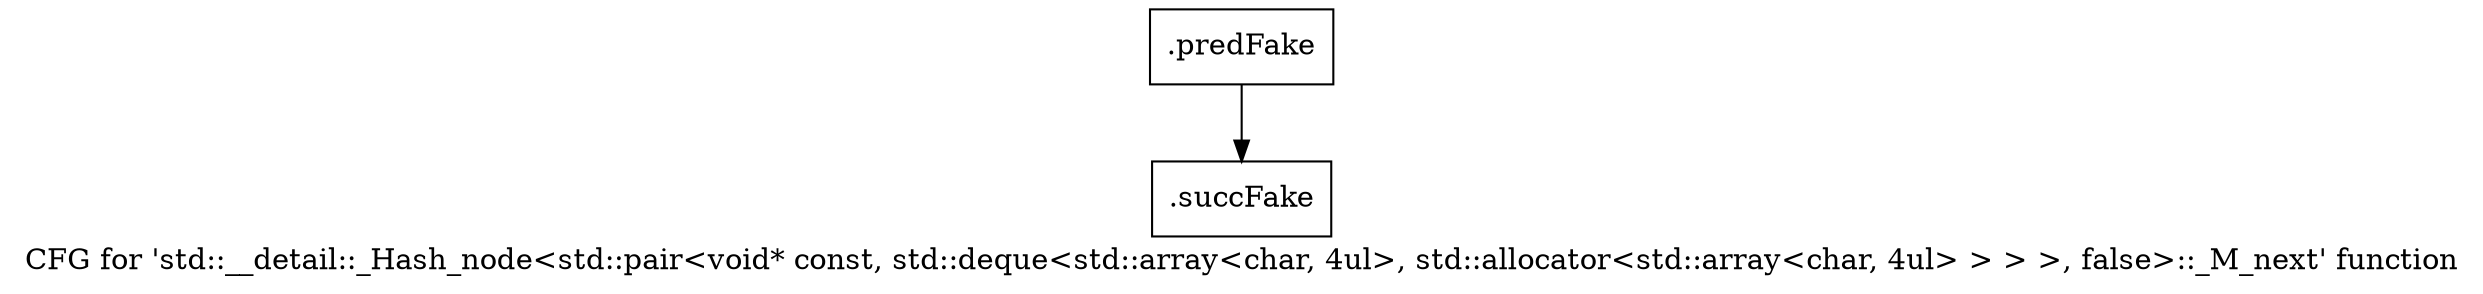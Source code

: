 digraph "CFG for 'std::__detail::_Hash_node\<std::pair\<void* const, std::deque\<std::array\<char, 4ul\>, std::allocator\<std::array\<char, 4ul\> \> \> \>, false\>::_M_next' function" {
	label="CFG for 'std::__detail::_Hash_node\<std::pair\<void* const, std::deque\<std::array\<char, 4ul\>, std::allocator\<std::array\<char, 4ul\> \> \> \>, false\>::_M_next' function";

	Node0x3bcf860 [shape=record,filename="",linenumber="",label="{.predFake}"];
	Node0x3bcf860 -> Node0x3c8f140[ callList="" memoryops="" filename="/usr/vitis/Vitis_HLS/2020.2/tps/lnx64/gcc-6.2.0/lib/gcc/x86_64-pc-linux-gnu/6.2.0/../../../../include/c++/6.2.0/bits/hashtable_policy.h" execusionnum="4"];
	Node0x3c8f140 [shape=record,filename="/usr/vitis/Vitis_HLS/2020.2/tps/lnx64/gcc-6.2.0/lib/gcc/x86_64-pc-linux-gnu/6.2.0/../../../../include/c++/6.2.0/bits/hashtable_policy.h",linenumber="296",label="{.succFake}"];
}
